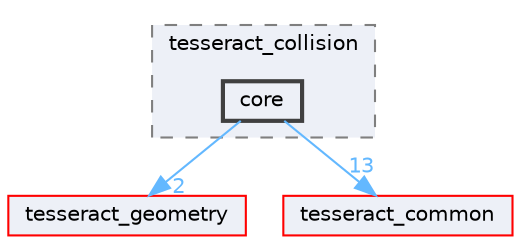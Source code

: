 digraph "tesseract_collision/core/include/tesseract_collision/core"
{
 // LATEX_PDF_SIZE
  bgcolor="transparent";
  edge [fontname=Helvetica,fontsize=10,labelfontname=Helvetica,labelfontsize=10];
  node [fontname=Helvetica,fontsize=10,shape=box,height=0.2,width=0.4];
  compound=true
  subgraph clusterdir_ebd7ad58b71804df4d9732c8b4339ba1 {
    graph [ bgcolor="#edf0f7", pencolor="grey50", label="tesseract_collision", fontname=Helvetica,fontsize=10 style="filled,dashed", URL="dir_ebd7ad58b71804df4d9732c8b4339ba1.html",tooltip=""]
  dir_3adf51a14cfd4c8a4082b493e4d6dc5e [label="core", fillcolor="#edf0f7", color="grey25", style="filled,bold", URL="dir_3adf51a14cfd4c8a4082b493e4d6dc5e.html",tooltip=""];
  }
  dir_48d618810f42ebb74ce6e28217206bba [label="tesseract_geometry", fillcolor="#edf0f7", color="red", style="filled", URL="dir_48d618810f42ebb74ce6e28217206bba.html",tooltip=""];
  dir_8430b83f3af685b4c96d298a32e9aa37 [label="tesseract_common", fillcolor="#edf0f7", color="red", style="filled", URL="dir_8430b83f3af685b4c96d298a32e9aa37.html",tooltip=""];
  dir_3adf51a14cfd4c8a4082b493e4d6dc5e->dir_48d618810f42ebb74ce6e28217206bba [headlabel="2", labeldistance=1.5 headhref="dir_000008_000079.html" color="steelblue1" fontcolor="steelblue1"];
  dir_3adf51a14cfd4c8a4082b493e4d6dc5e->dir_8430b83f3af685b4c96d298a32e9aa37 [headlabel="13", labeldistance=1.5 headhref="dir_000008_000075.html" color="steelblue1" fontcolor="steelblue1"];
}
